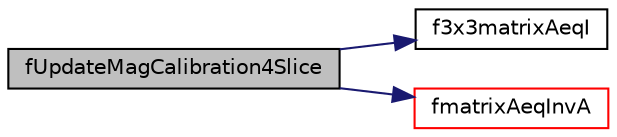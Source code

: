 digraph "fUpdateMagCalibration4Slice"
{
  edge [fontname="Helvetica",fontsize="10",labelfontname="Helvetica",labelfontsize="10"];
  node [fontname="Helvetica",fontsize="10",shape=record];
  rankdir="LR";
  Node67 [label="fUpdateMagCalibration4Slice",height=0.2,width=0.4,color="black", fillcolor="grey75", style="filled", fontcolor="black"];
  Node67 -> Node68 [color="midnightblue",fontsize="10",style="solid",fontname="Helvetica"];
  Node68 [label="f3x3matrixAeqI",height=0.2,width=0.4,color="black", fillcolor="white", style="filled",URL="$matrix_8c.html#a54f510d9d257d6063412a9ed5adddd6f",tooltip="function sets the 3x3 matrix A to the identity matrix "];
  Node67 -> Node69 [color="midnightblue",fontsize="10",style="solid",fontname="Helvetica"];
  Node69 [label="fmatrixAeqInvA",height=0.2,width=0.4,color="red", fillcolor="white", style="filled",URL="$matrix_8c.html#a64363bfcc2226e12d1bc28e7382591cc"];
}
